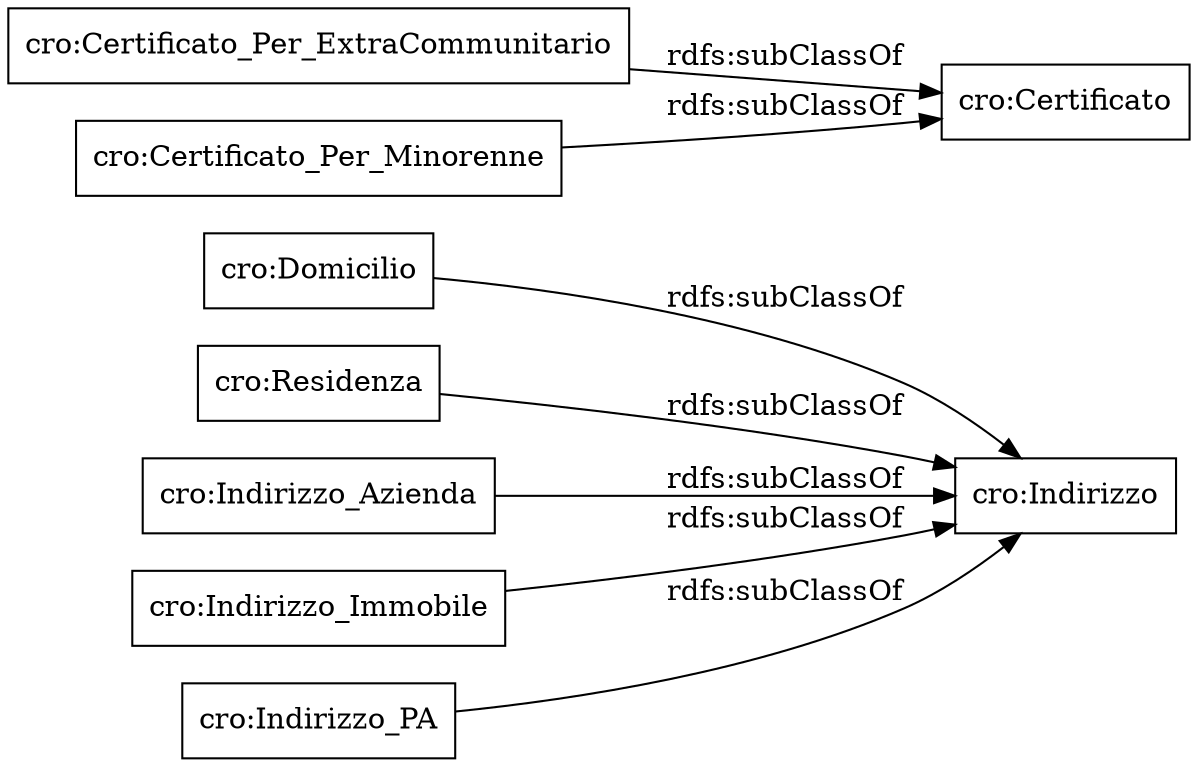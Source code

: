 digraph ar2dtool_diagram { 
rankdir=LR;
size="1000"
node [shape = rectangle, color="black"]; "cro:Domicilio" "cro:Certificato" "cro:Residenza" "cro:Certificato_Per_ExtraCommunitario" "cro:Indirizzo_Azienda" "cro:Indirizzo_Immobile" "cro:Certificato_Per_Minorenne" "cro:Indirizzo" "cro:Indirizzo_PA" ; /*classes style*/
	"cro:Certificato_Per_Minorenne" -> "cro:Certificato" [ label = "rdfs:subClassOf" ];
	"cro:Indirizzo_Azienda" -> "cro:Indirizzo" [ label = "rdfs:subClassOf" ];
	"cro:Certificato_Per_ExtraCommunitario" -> "cro:Certificato" [ label = "rdfs:subClassOf" ];
	"cro:Residenza" -> "cro:Indirizzo" [ label = "rdfs:subClassOf" ];
	"cro:Domicilio" -> "cro:Indirizzo" [ label = "rdfs:subClassOf" ];
	"cro:Indirizzo_PA" -> "cro:Indirizzo" [ label = "rdfs:subClassOf" ];
	"cro:Indirizzo_Immobile" -> "cro:Indirizzo" [ label = "rdfs:subClassOf" ];

}
